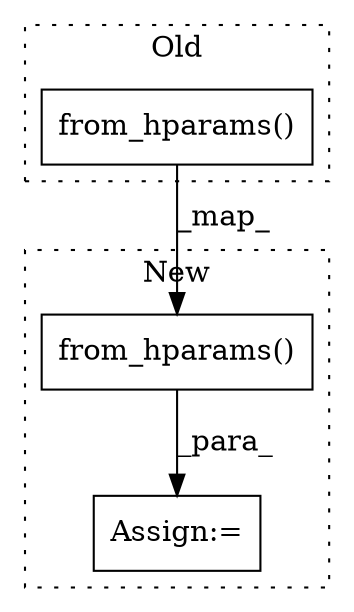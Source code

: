 digraph G {
subgraph cluster0 {
1 [label="from_hparams()" a="75" s="966" l="165" shape="box"];
label = "Old";
style="dotted";
}
subgraph cluster1 {
2 [label="from_hparams()" a="75" s="1037" l="300" shape="box"];
3 [label="Assign:=" a="68" s="1034" l="3" shape="box"];
label = "New";
style="dotted";
}
1 -> 2 [label="_map_"];
2 -> 3 [label="_para_"];
}